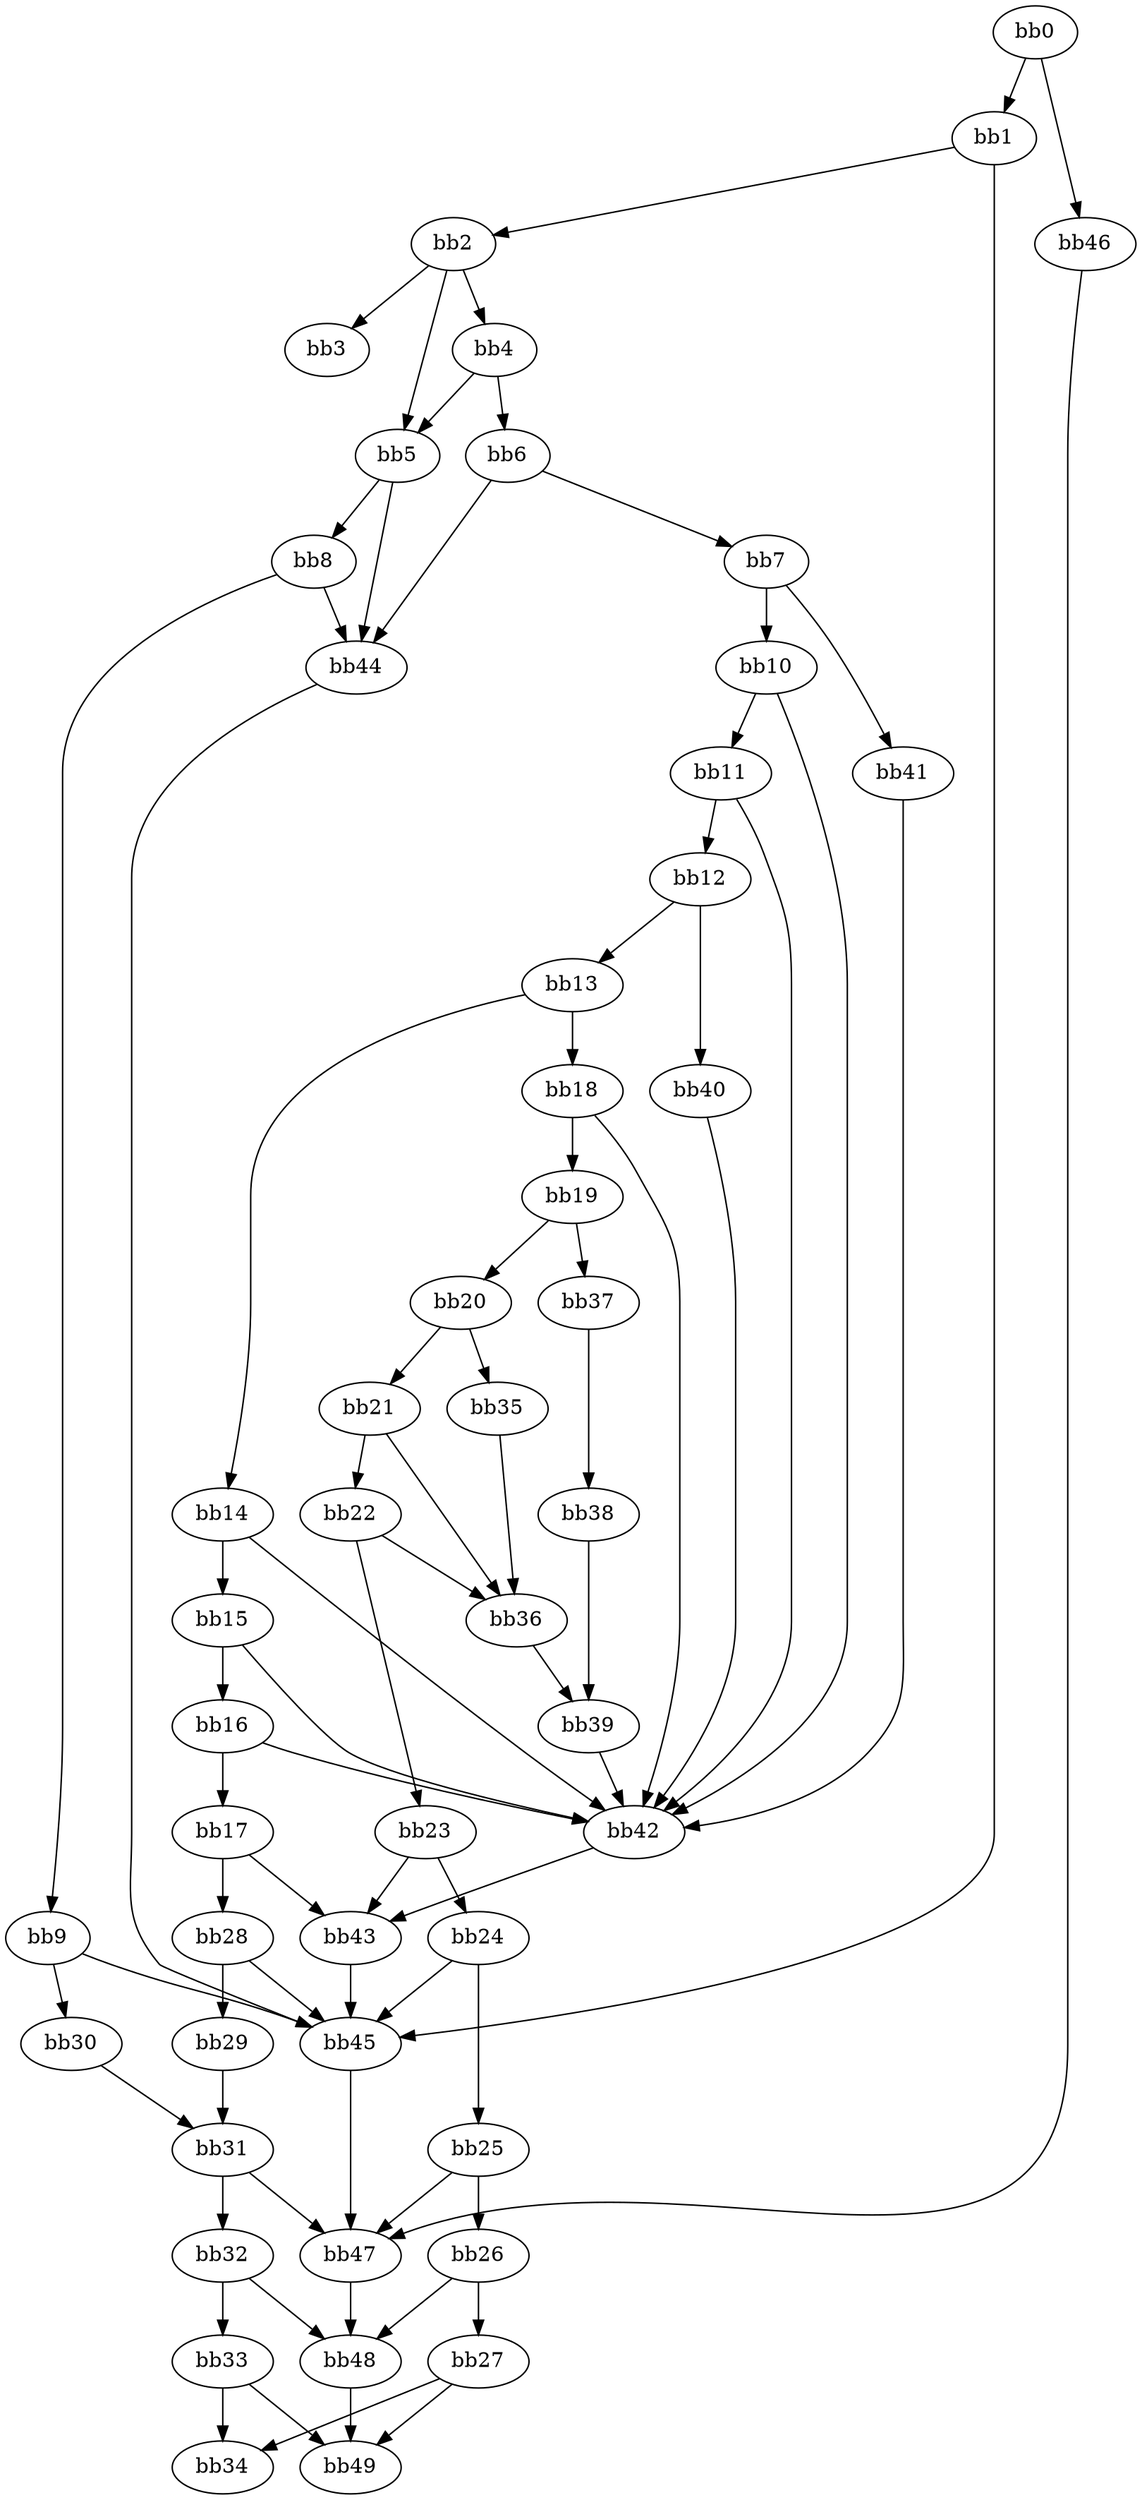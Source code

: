 digraph {
    0 [ label = "bb0\l" ]
    1 [ label = "bb1\l" ]
    2 [ label = "bb2\l" ]
    3 [ label = "bb3\l" ]
    4 [ label = "bb4\l" ]
    5 [ label = "bb5\l" ]
    6 [ label = "bb6\l" ]
    7 [ label = "bb7\l" ]
    8 [ label = "bb8\l" ]
    9 [ label = "bb9\l" ]
    10 [ label = "bb10\l" ]
    11 [ label = "bb11\l" ]
    12 [ label = "bb12\l" ]
    13 [ label = "bb13\l" ]
    14 [ label = "bb14\l" ]
    15 [ label = "bb15\l" ]
    16 [ label = "bb16\l" ]
    17 [ label = "bb17\l" ]
    18 [ label = "bb18\l" ]
    19 [ label = "bb19\l" ]
    20 [ label = "bb20\l" ]
    21 [ label = "bb21\l" ]
    22 [ label = "bb22\l" ]
    23 [ label = "bb23\l" ]
    24 [ label = "bb24\l" ]
    25 [ label = "bb25\l" ]
    26 [ label = "bb26\l" ]
    27 [ label = "bb27\l" ]
    28 [ label = "bb28\l" ]
    29 [ label = "bb29\l" ]
    30 [ label = "bb30\l" ]
    31 [ label = "bb31\l" ]
    32 [ label = "bb32\l" ]
    33 [ label = "bb33\l" ]
    34 [ label = "bb34\l" ]
    35 [ label = "bb35\l" ]
    36 [ label = "bb36\l" ]
    37 [ label = "bb37\l" ]
    38 [ label = "bb38\l" ]
    39 [ label = "bb39\l" ]
    40 [ label = "bb40\l" ]
    41 [ label = "bb41\l" ]
    42 [ label = "bb42\l" ]
    43 [ label = "bb43\l" ]
    44 [ label = "bb44\l" ]
    45 [ label = "bb45\l" ]
    46 [ label = "bb46\l" ]
    47 [ label = "bb47\l" ]
    48 [ label = "bb48\l" ]
    49 [ label = "bb49\l" ]
    0 -> 1 [ ]
    0 -> 46 [ ]
    1 -> 2 [ ]
    1 -> 45 [ ]
    2 -> 3 [ ]
    2 -> 4 [ ]
    2 -> 5 [ ]
    4 -> 5 [ ]
    4 -> 6 [ ]
    5 -> 8 [ ]
    5 -> 44 [ ]
    6 -> 7 [ ]
    6 -> 44 [ ]
    7 -> 10 [ ]
    7 -> 41 [ ]
    8 -> 9 [ ]
    8 -> 44 [ ]
    9 -> 30 [ ]
    9 -> 45 [ ]
    10 -> 11 [ ]
    10 -> 42 [ ]
    11 -> 12 [ ]
    11 -> 42 [ ]
    12 -> 13 [ ]
    12 -> 40 [ ]
    13 -> 14 [ ]
    13 -> 18 [ ]
    14 -> 15 [ ]
    14 -> 42 [ ]
    15 -> 16 [ ]
    15 -> 42 [ ]
    16 -> 17 [ ]
    16 -> 42 [ ]
    17 -> 28 [ ]
    17 -> 43 [ ]
    18 -> 19 [ ]
    18 -> 42 [ ]
    19 -> 20 [ ]
    19 -> 37 [ ]
    20 -> 21 [ ]
    20 -> 35 [ ]
    21 -> 22 [ ]
    21 -> 36 [ ]
    22 -> 23 [ ]
    22 -> 36 [ ]
    23 -> 24 [ ]
    23 -> 43 [ ]
    24 -> 25 [ ]
    24 -> 45 [ ]
    25 -> 26 [ ]
    25 -> 47 [ ]
    26 -> 27 [ ]
    26 -> 48 [ ]
    27 -> 34 [ ]
    27 -> 49 [ ]
    28 -> 29 [ ]
    28 -> 45 [ ]
    29 -> 31 [ ]
    30 -> 31 [ ]
    31 -> 32 [ ]
    31 -> 47 [ ]
    32 -> 33 [ ]
    32 -> 48 [ ]
    33 -> 34 [ ]
    33 -> 49 [ ]
    35 -> 36 [ ]
    36 -> 39 [ ]
    37 -> 38 [ ]
    38 -> 39 [ ]
    39 -> 42 [ ]
    40 -> 42 [ ]
    41 -> 42 [ ]
    42 -> 43 [ ]
    43 -> 45 [ ]
    44 -> 45 [ ]
    45 -> 47 [ ]
    46 -> 47 [ ]
    47 -> 48 [ ]
    48 -> 49 [ ]
}


